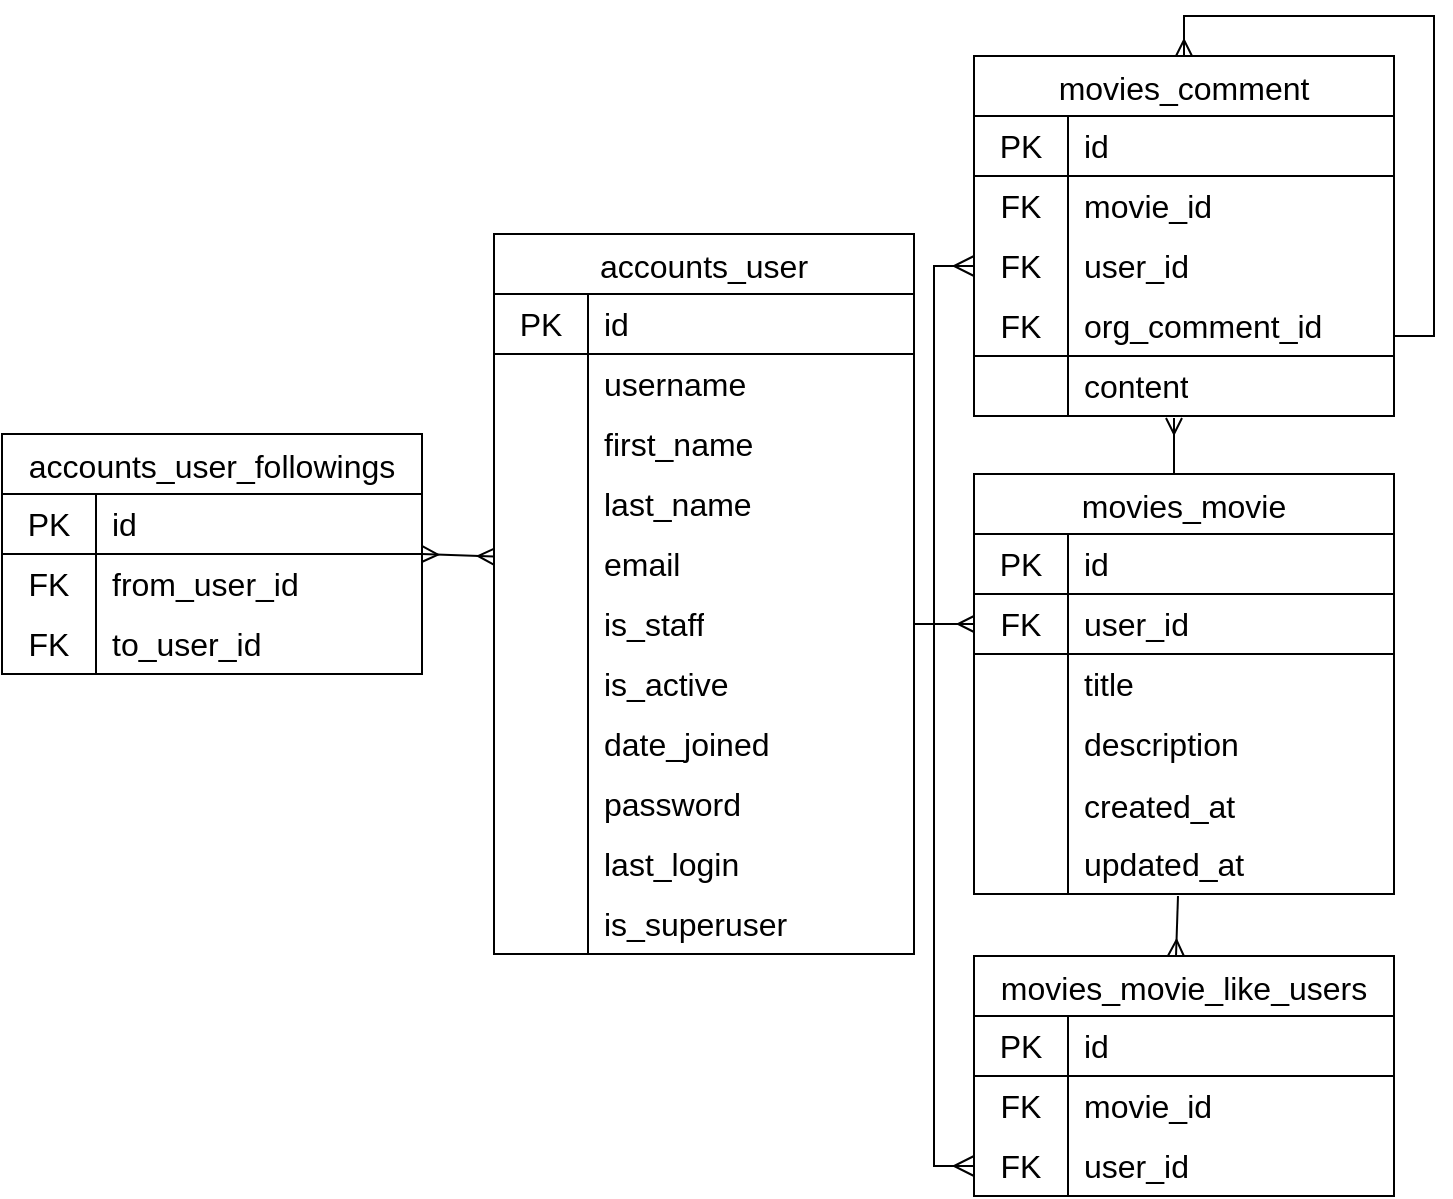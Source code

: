 <mxfile version="22.0.5" type="device">
  <diagram id="C5RBs43oDa-KdzZeNtuy" name="Page-1">
    <mxGraphModel dx="1434" dy="796" grid="1" gridSize="10" guides="1" tooltips="1" connect="1" arrows="1" fold="1" page="1" pageScale="1" pageWidth="827" pageHeight="1169" math="0" shadow="0">
      <root>
        <mxCell id="WIyWlLk6GJQsqaUBKTNV-0" />
        <mxCell id="WIyWlLk6GJQsqaUBKTNV-1" parent="WIyWlLk6GJQsqaUBKTNV-0" />
        <mxCell id="ypS0DAJwfy8Cb56E2C_E-60" value="accounts_user_followings" style="shape=table;startSize=30;container=1;collapsible=0;childLayout=tableLayout;fixedRows=1;rowLines=0;fontStyle=0;strokeColor=default;fontSize=16;" parent="WIyWlLk6GJQsqaUBKTNV-1" vertex="1">
          <mxGeometry x="14" y="260" width="210" height="120" as="geometry" />
        </mxCell>
        <mxCell id="ypS0DAJwfy8Cb56E2C_E-61" value="" style="shape=tableRow;horizontal=0;startSize=0;swimlaneHead=0;swimlaneBody=0;top=0;left=0;bottom=0;right=0;collapsible=0;dropTarget=0;fillColor=none;points=[[0,0.5],[1,0.5]];portConstraint=eastwest;strokeColor=default;fontSize=16;perimeterSpacing=1;" parent="ypS0DAJwfy8Cb56E2C_E-60" vertex="1">
          <mxGeometry y="30" width="210" height="30" as="geometry" />
        </mxCell>
        <mxCell id="ypS0DAJwfy8Cb56E2C_E-62" value="PK" style="shape=partialRectangle;html=1;whiteSpace=wrap;connectable=0;fillColor=none;top=0;left=0;bottom=1;right=0;overflow=hidden;pointerEvents=1;strokeColor=inherit;fontSize=16;" parent="ypS0DAJwfy8Cb56E2C_E-61" vertex="1">
          <mxGeometry width="47" height="30" as="geometry">
            <mxRectangle width="47" height="30" as="alternateBounds" />
          </mxGeometry>
        </mxCell>
        <mxCell id="ypS0DAJwfy8Cb56E2C_E-63" value="id" style="shape=partialRectangle;html=1;whiteSpace=wrap;connectable=0;fillColor=none;top=0;left=0;bottom=1;right=0;align=left;spacingLeft=6;overflow=hidden;strokeColor=inherit;fontSize=16;" parent="ypS0DAJwfy8Cb56E2C_E-61" vertex="1">
          <mxGeometry x="47" width="163" height="30" as="geometry">
            <mxRectangle width="163" height="30" as="alternateBounds" />
          </mxGeometry>
        </mxCell>
        <mxCell id="ypS0DAJwfy8Cb56E2C_E-64" value="" style="shape=tableRow;horizontal=0;startSize=0;swimlaneHead=0;swimlaneBody=0;top=0;left=0;bottom=0;right=0;collapsible=0;dropTarget=0;fillColor=none;points=[[0,0.5],[1,0.5]];portConstraint=eastwest;strokeColor=inherit;fontSize=16;" parent="ypS0DAJwfy8Cb56E2C_E-60" vertex="1">
          <mxGeometry y="60" width="210" height="30" as="geometry" />
        </mxCell>
        <mxCell id="ypS0DAJwfy8Cb56E2C_E-65" value="FK" style="shape=partialRectangle;html=1;whiteSpace=wrap;connectable=0;fillColor=none;top=0;left=0;bottom=0;right=0;overflow=hidden;strokeColor=inherit;fontSize=16;" parent="ypS0DAJwfy8Cb56E2C_E-64" vertex="1">
          <mxGeometry width="47" height="30" as="geometry">
            <mxRectangle width="47" height="30" as="alternateBounds" />
          </mxGeometry>
        </mxCell>
        <mxCell id="ypS0DAJwfy8Cb56E2C_E-66" value="from_user_id" style="shape=partialRectangle;html=1;whiteSpace=wrap;connectable=0;fillColor=none;top=0;left=0;bottom=0;right=0;align=left;spacingLeft=6;overflow=hidden;strokeColor=inherit;fontSize=16;" parent="ypS0DAJwfy8Cb56E2C_E-64" vertex="1">
          <mxGeometry x="47" width="163" height="30" as="geometry">
            <mxRectangle width="163" height="30" as="alternateBounds" />
          </mxGeometry>
        </mxCell>
        <mxCell id="ypS0DAJwfy8Cb56E2C_E-67" value="" style="shape=tableRow;horizontal=0;startSize=0;swimlaneHead=0;swimlaneBody=0;top=0;left=0;bottom=0;right=0;collapsible=0;dropTarget=0;fillColor=none;points=[[0,0.5],[1,0.5]];portConstraint=eastwest;strokeColor=inherit;fontSize=16;" parent="ypS0DAJwfy8Cb56E2C_E-60" vertex="1">
          <mxGeometry y="90" width="210" height="30" as="geometry" />
        </mxCell>
        <mxCell id="ypS0DAJwfy8Cb56E2C_E-68" value="FK" style="shape=partialRectangle;html=1;whiteSpace=wrap;connectable=0;fillColor=none;top=0;left=0;bottom=0;right=0;overflow=hidden;strokeColor=inherit;fontSize=16;" parent="ypS0DAJwfy8Cb56E2C_E-67" vertex="1">
          <mxGeometry width="47" height="30" as="geometry">
            <mxRectangle width="47" height="30" as="alternateBounds" />
          </mxGeometry>
        </mxCell>
        <mxCell id="ypS0DAJwfy8Cb56E2C_E-69" value="to_user_id" style="shape=partialRectangle;html=1;whiteSpace=wrap;connectable=0;fillColor=none;top=0;left=0;bottom=0;right=0;align=left;spacingLeft=6;overflow=hidden;strokeColor=inherit;fontSize=16;" parent="ypS0DAJwfy8Cb56E2C_E-67" vertex="1">
          <mxGeometry x="47" width="163" height="30" as="geometry">
            <mxRectangle width="163" height="30" as="alternateBounds" />
          </mxGeometry>
        </mxCell>
        <mxCell id="ypS0DAJwfy8Cb56E2C_E-207" value="movies_movie_like_users" style="shape=table;startSize=30;container=1;collapsible=0;childLayout=tableLayout;fixedRows=1;rowLines=0;fontStyle=0;strokeColor=default;fontSize=16;" parent="WIyWlLk6GJQsqaUBKTNV-1" vertex="1">
          <mxGeometry x="500" y="521" width="210" height="120" as="geometry" />
        </mxCell>
        <mxCell id="ypS0DAJwfy8Cb56E2C_E-208" value="" style="shape=tableRow;horizontal=0;startSize=0;swimlaneHead=0;swimlaneBody=0;top=0;left=0;bottom=0;right=0;collapsible=0;dropTarget=0;fillColor=none;points=[[0,0.5],[1,0.5]];portConstraint=eastwest;strokeColor=default;fontSize=16;perimeterSpacing=1;" parent="ypS0DAJwfy8Cb56E2C_E-207" vertex="1">
          <mxGeometry y="30" width="210" height="30" as="geometry" />
        </mxCell>
        <mxCell id="ypS0DAJwfy8Cb56E2C_E-209" value="PK" style="shape=partialRectangle;html=1;whiteSpace=wrap;connectable=0;fillColor=none;top=0;left=0;bottom=1;right=0;overflow=hidden;pointerEvents=1;strokeColor=inherit;fontSize=16;" parent="ypS0DAJwfy8Cb56E2C_E-208" vertex="1">
          <mxGeometry width="47" height="30" as="geometry">
            <mxRectangle width="47" height="30" as="alternateBounds" />
          </mxGeometry>
        </mxCell>
        <mxCell id="ypS0DAJwfy8Cb56E2C_E-210" value="id" style="shape=partialRectangle;html=1;whiteSpace=wrap;connectable=0;fillColor=none;top=0;left=0;bottom=1;right=0;align=left;spacingLeft=6;overflow=hidden;strokeColor=inherit;fontSize=16;" parent="ypS0DAJwfy8Cb56E2C_E-208" vertex="1">
          <mxGeometry x="47" width="163" height="30" as="geometry">
            <mxRectangle width="163" height="30" as="alternateBounds" />
          </mxGeometry>
        </mxCell>
        <mxCell id="ypS0DAJwfy8Cb56E2C_E-211" value="" style="shape=tableRow;horizontal=0;startSize=0;swimlaneHead=0;swimlaneBody=0;top=0;left=0;bottom=0;right=0;collapsible=0;dropTarget=0;fillColor=none;points=[[0,0.5],[1,0.5]];portConstraint=eastwest;strokeColor=inherit;fontSize=16;" parent="ypS0DAJwfy8Cb56E2C_E-207" vertex="1">
          <mxGeometry y="60" width="210" height="30" as="geometry" />
        </mxCell>
        <mxCell id="ypS0DAJwfy8Cb56E2C_E-212" value="FK" style="shape=partialRectangle;html=1;whiteSpace=wrap;connectable=0;fillColor=none;top=0;left=0;bottom=0;right=0;overflow=hidden;strokeColor=inherit;fontSize=16;" parent="ypS0DAJwfy8Cb56E2C_E-211" vertex="1">
          <mxGeometry width="47" height="30" as="geometry">
            <mxRectangle width="47" height="30" as="alternateBounds" />
          </mxGeometry>
        </mxCell>
        <mxCell id="ypS0DAJwfy8Cb56E2C_E-213" value="movie_id" style="shape=partialRectangle;html=1;whiteSpace=wrap;connectable=0;fillColor=none;top=0;left=0;bottom=0;right=0;align=left;spacingLeft=6;overflow=hidden;strokeColor=inherit;fontSize=16;" parent="ypS0DAJwfy8Cb56E2C_E-211" vertex="1">
          <mxGeometry x="47" width="163" height="30" as="geometry">
            <mxRectangle width="163" height="30" as="alternateBounds" />
          </mxGeometry>
        </mxCell>
        <mxCell id="ypS0DAJwfy8Cb56E2C_E-214" value="" style="shape=tableRow;horizontal=0;startSize=0;swimlaneHead=0;swimlaneBody=0;top=0;left=0;bottom=0;right=0;collapsible=0;dropTarget=0;fillColor=none;points=[[0,0.5],[1,0.5]];portConstraint=eastwest;strokeColor=inherit;fontSize=16;" parent="ypS0DAJwfy8Cb56E2C_E-207" vertex="1">
          <mxGeometry y="90" width="210" height="30" as="geometry" />
        </mxCell>
        <mxCell id="ypS0DAJwfy8Cb56E2C_E-215" value="FK" style="shape=partialRectangle;html=1;whiteSpace=wrap;connectable=0;fillColor=none;top=0;left=0;bottom=0;right=0;overflow=hidden;strokeColor=inherit;fontSize=16;" parent="ypS0DAJwfy8Cb56E2C_E-214" vertex="1">
          <mxGeometry width="47" height="30" as="geometry">
            <mxRectangle width="47" height="30" as="alternateBounds" />
          </mxGeometry>
        </mxCell>
        <mxCell id="ypS0DAJwfy8Cb56E2C_E-216" value="user_id" style="shape=partialRectangle;html=1;whiteSpace=wrap;connectable=0;fillColor=none;top=0;left=0;bottom=0;right=0;align=left;spacingLeft=6;overflow=hidden;strokeColor=inherit;fontSize=16;" parent="ypS0DAJwfy8Cb56E2C_E-214" vertex="1">
          <mxGeometry x="47" width="163" height="30" as="geometry">
            <mxRectangle width="163" height="30" as="alternateBounds" />
          </mxGeometry>
        </mxCell>
        <mxCell id="ypS0DAJwfy8Cb56E2C_E-223" value="" style="endArrow=ERmany;startArrow=ERmany;html=1;rounded=0;startFill=0;endFill=0;" parent="WIyWlLk6GJQsqaUBKTNV-1" target="ypS0DAJwfy8Cb56E2C_E-112" edge="1">
          <mxGeometry width="50" height="50" relative="1" as="geometry">
            <mxPoint x="224" y="320" as="sourcePoint" />
            <mxPoint x="274" y="270" as="targetPoint" />
          </mxGeometry>
        </mxCell>
        <mxCell id="ypS0DAJwfy8Cb56E2C_E-224" value="" style="endArrow=none;startArrow=ERmany;html=1;rounded=0;exitX=0.5;exitY=0;exitDx=0;exitDy=0;startFill=0;endFill=0;" parent="WIyWlLk6GJQsqaUBKTNV-1" edge="1">
          <mxGeometry width="50" height="50" relative="1" as="geometry">
            <mxPoint x="601" y="521" as="sourcePoint" />
            <mxPoint x="602" y="491" as="targetPoint" />
          </mxGeometry>
        </mxCell>
        <mxCell id="ypS0DAJwfy8Cb56E2C_E-226" value="" style="endArrow=ERmany;startArrow=none;html=1;rounded=0;entryX=0;entryY=0.5;entryDx=0;entryDy=0;endFill=0;startFill=0;" parent="WIyWlLk6GJQsqaUBKTNV-1" target="ypS0DAJwfy8Cb56E2C_E-180" edge="1">
          <mxGeometry width="50" height="50" relative="1" as="geometry">
            <mxPoint x="470" y="355" as="sourcePoint" />
            <mxPoint x="410" y="380" as="targetPoint" />
          </mxGeometry>
        </mxCell>
        <mxCell id="ypS0DAJwfy8Cb56E2C_E-232" value="" style="group" parent="WIyWlLk6GJQsqaUBKTNV-1" vertex="1" connectable="0">
          <mxGeometry x="500" y="280" width="220" height="210" as="geometry" />
        </mxCell>
        <mxCell id="ypS0DAJwfy8Cb56E2C_E-176" value="movies_movie" style="shape=table;startSize=30;container=1;collapsible=0;childLayout=tableLayout;fixedRows=1;rowLines=0;fontStyle=0;strokeColor=default;fontSize=16;" parent="ypS0DAJwfy8Cb56E2C_E-232" vertex="1">
          <mxGeometry width="210" height="210" as="geometry" />
        </mxCell>
        <mxCell id="ypS0DAJwfy8Cb56E2C_E-177" value="" style="shape=tableRow;horizontal=0;startSize=0;swimlaneHead=0;swimlaneBody=0;top=0;left=0;bottom=0;right=0;collapsible=0;dropTarget=0;fillColor=none;points=[[0,0.5],[1,0.5]];portConstraint=eastwest;strokeColor=default;fontSize=16;perimeterSpacing=1;" parent="ypS0DAJwfy8Cb56E2C_E-176" vertex="1">
          <mxGeometry y="30" width="210" height="30" as="geometry" />
        </mxCell>
        <mxCell id="ypS0DAJwfy8Cb56E2C_E-178" value="PK" style="shape=partialRectangle;html=1;whiteSpace=wrap;connectable=0;fillColor=none;top=0;left=0;bottom=1;right=0;overflow=hidden;pointerEvents=1;strokeColor=inherit;fontSize=16;" parent="ypS0DAJwfy8Cb56E2C_E-177" vertex="1">
          <mxGeometry width="47" height="30" as="geometry">
            <mxRectangle width="47" height="30" as="alternateBounds" />
          </mxGeometry>
        </mxCell>
        <mxCell id="ypS0DAJwfy8Cb56E2C_E-179" value="id" style="shape=partialRectangle;html=1;whiteSpace=wrap;connectable=0;fillColor=none;top=0;left=0;bottom=1;right=0;align=left;spacingLeft=6;overflow=hidden;strokeColor=inherit;fontSize=16;" parent="ypS0DAJwfy8Cb56E2C_E-177" vertex="1">
          <mxGeometry x="47" width="163" height="30" as="geometry">
            <mxRectangle width="163" height="30" as="alternateBounds" />
          </mxGeometry>
        </mxCell>
        <mxCell id="ypS0DAJwfy8Cb56E2C_E-180" value="" style="shape=tableRow;horizontal=0;startSize=0;swimlaneHead=0;swimlaneBody=0;top=0;left=0;bottom=0;right=0;collapsible=0;dropTarget=0;fillColor=none;points=[[0,0.5],[1,0.5]];portConstraint=eastwest;strokeColor=inherit;fontSize=16;" parent="ypS0DAJwfy8Cb56E2C_E-176" vertex="1">
          <mxGeometry y="60" width="210" height="30" as="geometry" />
        </mxCell>
        <mxCell id="ypS0DAJwfy8Cb56E2C_E-181" value="FK" style="shape=partialRectangle;html=1;whiteSpace=wrap;connectable=0;fillColor=none;top=0;left=0;bottom=1;right=0;overflow=hidden;strokeColor=inherit;fontSize=16;" parent="ypS0DAJwfy8Cb56E2C_E-180" vertex="1">
          <mxGeometry width="47" height="30" as="geometry">
            <mxRectangle width="47" height="30" as="alternateBounds" />
          </mxGeometry>
        </mxCell>
        <mxCell id="ypS0DAJwfy8Cb56E2C_E-182" value="user_id" style="shape=partialRectangle;html=1;whiteSpace=wrap;connectable=0;fillColor=none;top=0;left=0;bottom=1;right=0;align=left;spacingLeft=6;overflow=hidden;strokeColor=inherit;fontSize=16;" parent="ypS0DAJwfy8Cb56E2C_E-180" vertex="1">
          <mxGeometry x="47" width="163" height="30" as="geometry">
            <mxRectangle width="163" height="30" as="alternateBounds" />
          </mxGeometry>
        </mxCell>
        <mxCell id="ypS0DAJwfy8Cb56E2C_E-183" value="" style="shape=tableRow;horizontal=0;startSize=0;swimlaneHead=0;swimlaneBody=0;top=0;left=0;bottom=0;right=0;collapsible=0;dropTarget=0;fillColor=none;points=[[0,0.5],[1,0.5]];portConstraint=eastwest;strokeColor=inherit;fontSize=16;" parent="ypS0DAJwfy8Cb56E2C_E-176" vertex="1">
          <mxGeometry y="90" width="210" height="30" as="geometry" />
        </mxCell>
        <mxCell id="ypS0DAJwfy8Cb56E2C_E-184" value="" style="shape=partialRectangle;html=1;whiteSpace=wrap;connectable=0;fillColor=none;top=0;left=0;bottom=0;right=0;overflow=hidden;strokeColor=inherit;fontSize=16;" parent="ypS0DAJwfy8Cb56E2C_E-183" vertex="1">
          <mxGeometry width="47" height="30" as="geometry">
            <mxRectangle width="47" height="30" as="alternateBounds" />
          </mxGeometry>
        </mxCell>
        <mxCell id="ypS0DAJwfy8Cb56E2C_E-185" value="title" style="shape=partialRectangle;html=1;whiteSpace=wrap;connectable=0;fillColor=none;top=0;left=0;bottom=0;right=0;align=left;spacingLeft=6;overflow=hidden;strokeColor=inherit;fontSize=16;" parent="ypS0DAJwfy8Cb56E2C_E-183" vertex="1">
          <mxGeometry x="47" width="163" height="30" as="geometry">
            <mxRectangle width="163" height="30" as="alternateBounds" />
          </mxGeometry>
        </mxCell>
        <mxCell id="ypS0DAJwfy8Cb56E2C_E-204" value="" style="shape=tableRow;horizontal=0;startSize=0;swimlaneHead=0;swimlaneBody=0;top=0;left=0;bottom=0;right=0;collapsible=0;dropTarget=0;fillColor=none;points=[[0,0.5],[1,0.5]];portConstraint=eastwest;strokeColor=inherit;fontSize=16;" parent="ypS0DAJwfy8Cb56E2C_E-232" vertex="1">
          <mxGeometry x="10" y="100" width="210" height="30" as="geometry" />
        </mxCell>
        <mxCell id="ypS0DAJwfy8Cb56E2C_E-206" value="description" style="shape=partialRectangle;html=1;whiteSpace=wrap;connectable=0;fillColor=none;top=0;left=1;bottom=0;right=0;align=left;spacingLeft=6;overflow=hidden;strokeColor=default;fontSize=16;" parent="ypS0DAJwfy8Cb56E2C_E-232" vertex="1">
          <mxGeometry x="47" y="120" width="163" height="30" as="geometry">
            <mxRectangle width="163" height="30" as="alternateBounds" />
          </mxGeometry>
        </mxCell>
        <mxCell id="ypS0DAJwfy8Cb56E2C_E-205" value="" style="shape=partialRectangle;html=1;whiteSpace=wrap;connectable=0;fillColor=none;top=0;left=0;bottom=0;right=0;overflow=hidden;strokeColor=inherit;fontSize=16;" parent="ypS0DAJwfy8Cb56E2C_E-232" vertex="1">
          <mxGeometry y="120" width="47" height="30" as="geometry">
            <mxRectangle width="47" height="30" as="alternateBounds" />
          </mxGeometry>
        </mxCell>
        <mxCell id="ypS0DAJwfy8Cb56E2C_E-227" value="created_at" style="shape=partialRectangle;html=1;whiteSpace=wrap;connectable=0;fillColor=none;top=0;left=1;bottom=0;right=0;align=left;spacingLeft=6;overflow=hidden;strokeColor=default;fontSize=16;" parent="ypS0DAJwfy8Cb56E2C_E-232" vertex="1">
          <mxGeometry x="47" y="151" width="163" height="30" as="geometry">
            <mxRectangle width="163" height="30" as="alternateBounds" />
          </mxGeometry>
        </mxCell>
        <mxCell id="ypS0DAJwfy8Cb56E2C_E-228" value="" style="shape=partialRectangle;html=1;whiteSpace=wrap;connectable=0;fillColor=none;top=0;left=0;bottom=0;right=0;overflow=hidden;strokeColor=inherit;fontSize=16;" parent="ypS0DAJwfy8Cb56E2C_E-232" vertex="1">
          <mxGeometry y="151" width="47" height="30" as="geometry">
            <mxRectangle width="47" height="30" as="alternateBounds" />
          </mxGeometry>
        </mxCell>
        <mxCell id="ypS0DAJwfy8Cb56E2C_E-229" value="updated_at" style="shape=partialRectangle;html=1;whiteSpace=wrap;connectable=0;fillColor=none;top=0;left=1;bottom=0;right=0;align=left;spacingLeft=6;overflow=hidden;strokeColor=default;fontSize=16;" parent="ypS0DAJwfy8Cb56E2C_E-232" vertex="1">
          <mxGeometry x="47" y="180" width="163" height="30" as="geometry">
            <mxRectangle width="163" height="30" as="alternateBounds" />
          </mxGeometry>
        </mxCell>
        <mxCell id="ypS0DAJwfy8Cb56E2C_E-230" value="" style="shape=partialRectangle;html=1;whiteSpace=wrap;connectable=0;fillColor=none;top=0;left=0;bottom=0;right=0;overflow=hidden;strokeColor=inherit;fontSize=16;" parent="ypS0DAJwfy8Cb56E2C_E-232" vertex="1">
          <mxGeometry y="180" width="47" height="30" as="geometry">
            <mxRectangle width="47" height="30" as="alternateBounds" />
          </mxGeometry>
        </mxCell>
        <mxCell id="ypS0DAJwfy8Cb56E2C_E-233" value="" style="group" parent="WIyWlLk6GJQsqaUBKTNV-1" vertex="1" connectable="0">
          <mxGeometry x="500" y="71" width="210" height="180" as="geometry" />
        </mxCell>
        <mxCell id="ypS0DAJwfy8Cb56E2C_E-151" value="movies_comment" style="shape=table;startSize=30;container=1;collapsible=0;childLayout=tableLayout;fixedRows=1;rowLines=0;fontStyle=0;strokeColor=default;fontSize=16;" parent="ypS0DAJwfy8Cb56E2C_E-233" vertex="1">
          <mxGeometry width="210" height="180" as="geometry" />
        </mxCell>
        <mxCell id="ypS0DAJwfy8Cb56E2C_E-152" value="" style="shape=tableRow;horizontal=0;startSize=0;swimlaneHead=0;swimlaneBody=0;top=0;left=0;bottom=0;right=0;collapsible=0;dropTarget=0;fillColor=none;points=[[0,0.5],[1,0.5]];portConstraint=eastwest;strokeColor=default;fontSize=16;perimeterSpacing=1;" parent="ypS0DAJwfy8Cb56E2C_E-151" vertex="1">
          <mxGeometry y="30" width="210" height="30" as="geometry" />
        </mxCell>
        <mxCell id="ypS0DAJwfy8Cb56E2C_E-153" value="PK" style="shape=partialRectangle;html=1;whiteSpace=wrap;connectable=0;fillColor=none;top=0;left=0;bottom=1;right=0;overflow=hidden;pointerEvents=1;strokeColor=inherit;fontSize=16;" parent="ypS0DAJwfy8Cb56E2C_E-152" vertex="1">
          <mxGeometry width="47" height="30" as="geometry">
            <mxRectangle width="47" height="30" as="alternateBounds" />
          </mxGeometry>
        </mxCell>
        <mxCell id="ypS0DAJwfy8Cb56E2C_E-154" value="id" style="shape=partialRectangle;html=1;whiteSpace=wrap;connectable=0;fillColor=none;top=0;left=0;bottom=1;right=0;align=left;spacingLeft=6;overflow=hidden;strokeColor=inherit;fontSize=16;" parent="ypS0DAJwfy8Cb56E2C_E-152" vertex="1">
          <mxGeometry x="47" width="163" height="30" as="geometry">
            <mxRectangle width="163" height="30" as="alternateBounds" />
          </mxGeometry>
        </mxCell>
        <mxCell id="ypS0DAJwfy8Cb56E2C_E-155" value="" style="shape=tableRow;horizontal=0;startSize=0;swimlaneHead=0;swimlaneBody=0;top=0;left=0;bottom=0;right=0;collapsible=0;dropTarget=0;fillColor=none;points=[[0,0.5],[1,0.5]];portConstraint=eastwest;strokeColor=inherit;fontSize=16;" parent="ypS0DAJwfy8Cb56E2C_E-151" vertex="1">
          <mxGeometry y="60" width="210" height="30" as="geometry" />
        </mxCell>
        <mxCell id="ypS0DAJwfy8Cb56E2C_E-156" value="FK" style="shape=partialRectangle;html=1;whiteSpace=wrap;connectable=0;fillColor=none;top=0;left=0;bottom=0;right=0;overflow=hidden;strokeColor=inherit;fontSize=16;" parent="ypS0DAJwfy8Cb56E2C_E-155" vertex="1">
          <mxGeometry width="47" height="30" as="geometry">
            <mxRectangle width="47" height="30" as="alternateBounds" />
          </mxGeometry>
        </mxCell>
        <mxCell id="ypS0DAJwfy8Cb56E2C_E-157" value="movie_id" style="shape=partialRectangle;html=1;whiteSpace=wrap;connectable=0;fillColor=none;top=0;left=0;bottom=0;right=0;align=left;spacingLeft=6;overflow=hidden;strokeColor=inherit;fontSize=16;" parent="ypS0DAJwfy8Cb56E2C_E-155" vertex="1">
          <mxGeometry x="47" width="163" height="30" as="geometry">
            <mxRectangle width="163" height="30" as="alternateBounds" />
          </mxGeometry>
        </mxCell>
        <mxCell id="ypS0DAJwfy8Cb56E2C_E-158" value="" style="shape=tableRow;horizontal=0;startSize=0;swimlaneHead=0;swimlaneBody=0;top=0;left=0;bottom=0;right=0;collapsible=0;dropTarget=0;fillColor=none;points=[[0,0.5],[1,0.5]];portConstraint=eastwest;strokeColor=inherit;fontSize=16;" parent="ypS0DAJwfy8Cb56E2C_E-151" vertex="1">
          <mxGeometry y="90" width="210" height="30" as="geometry" />
        </mxCell>
        <mxCell id="ypS0DAJwfy8Cb56E2C_E-159" value="FK" style="shape=partialRectangle;html=1;whiteSpace=wrap;connectable=0;fillColor=none;top=0;left=0;bottom=0;right=0;overflow=hidden;strokeColor=inherit;fontSize=16;" parent="ypS0DAJwfy8Cb56E2C_E-158" vertex="1">
          <mxGeometry width="47" height="30" as="geometry">
            <mxRectangle width="47" height="30" as="alternateBounds" />
          </mxGeometry>
        </mxCell>
        <mxCell id="ypS0DAJwfy8Cb56E2C_E-160" value="user_id" style="shape=partialRectangle;html=1;whiteSpace=wrap;connectable=0;fillColor=none;top=0;left=0;bottom=0;right=0;align=left;spacingLeft=6;overflow=hidden;strokeColor=inherit;fontSize=16;" parent="ypS0DAJwfy8Cb56E2C_E-158" vertex="1">
          <mxGeometry x="47" width="163" height="30" as="geometry">
            <mxRectangle width="163" height="30" as="alternateBounds" />
          </mxGeometry>
        </mxCell>
        <mxCell id="ypS0DAJwfy8Cb56E2C_E-217" style="edgeStyle=orthogonalEdgeStyle;rounded=0;orthogonalLoop=1;jettySize=auto;html=1;exitX=1;exitY=0.5;exitDx=0;exitDy=0;entryX=0.5;entryY=0;entryDx=0;entryDy=0;endArrow=ERmany;endFill=0;" parent="ypS0DAJwfy8Cb56E2C_E-151" source="ypS0DAJwfy8Cb56E2C_E-158" target="ypS0DAJwfy8Cb56E2C_E-151" edge="1">
          <mxGeometry relative="1" as="geometry">
            <Array as="points">
              <mxPoint x="210" y="140" />
              <mxPoint x="230" y="140" />
              <mxPoint x="230" y="-20" />
              <mxPoint x="105" y="-20" />
            </Array>
          </mxGeometry>
        </mxCell>
        <mxCell id="ypS0DAJwfy8Cb56E2C_E-170" value="FK" style="shape=partialRectangle;html=1;whiteSpace=wrap;connectable=0;fillColor=none;top=0;left=0;bottom=1;right=1;overflow=hidden;strokeColor=inherit;fontSize=16;" parent="ypS0DAJwfy8Cb56E2C_E-233" vertex="1">
          <mxGeometry y="120" width="47" height="30" as="geometry">
            <mxRectangle width="47" height="30" as="alternateBounds" />
          </mxGeometry>
        </mxCell>
        <mxCell id="ypS0DAJwfy8Cb56E2C_E-171" value="org_comment_id" style="shape=partialRectangle;html=1;whiteSpace=wrap;connectable=0;fillColor=none;top=0;left=1;bottom=1;right=0;align=left;spacingLeft=6;overflow=hidden;strokeColor=default;fontSize=16;" parent="ypS0DAJwfy8Cb56E2C_E-233" vertex="1">
          <mxGeometry x="47" y="120" width="163" height="30" as="geometry">
            <mxRectangle width="163" height="30" as="alternateBounds" />
          </mxGeometry>
        </mxCell>
        <mxCell id="ypS0DAJwfy8Cb56E2C_E-174" value="content" style="shape=partialRectangle;html=1;whiteSpace=wrap;connectable=0;fillColor=none;top=0;left=1;bottom=0;right=0;align=left;spacingLeft=6;overflow=hidden;strokeColor=default;fontSize=16;" parent="ypS0DAJwfy8Cb56E2C_E-233" vertex="1">
          <mxGeometry x="47" y="150" width="163" height="30" as="geometry">
            <mxRectangle width="163" height="30" as="alternateBounds" />
          </mxGeometry>
        </mxCell>
        <mxCell id="ypS0DAJwfy8Cb56E2C_E-175" value="" style="shape=partialRectangle;html=1;whiteSpace=wrap;connectable=0;fillColor=none;top=1;left=0;bottom=0;right=0;overflow=hidden;strokeColor=default;fontSize=16;" parent="ypS0DAJwfy8Cb56E2C_E-233" vertex="1">
          <mxGeometry y="150" width="47" height="30" as="geometry">
            <mxRectangle width="47" height="30" as="alternateBounds" />
          </mxGeometry>
        </mxCell>
        <mxCell id="ypS0DAJwfy8Cb56E2C_E-234" value="" style="group" parent="WIyWlLk6GJQsqaUBKTNV-1" vertex="1" connectable="0">
          <mxGeometry x="260" y="160" width="210" height="360" as="geometry" />
        </mxCell>
        <mxCell id="ypS0DAJwfy8Cb56E2C_E-86" value="accounts_user" style="shape=table;startSize=30;container=1;collapsible=0;childLayout=tableLayout;fixedRows=1;rowLines=0;fontStyle=0;strokeColor=default;fontSize=16;" parent="ypS0DAJwfy8Cb56E2C_E-234" vertex="1">
          <mxGeometry width="210" height="360" as="geometry" />
        </mxCell>
        <mxCell id="ypS0DAJwfy8Cb56E2C_E-87" value="" style="shape=tableRow;horizontal=0;startSize=0;swimlaneHead=0;swimlaneBody=0;top=0;left=0;bottom=0;right=0;collapsible=0;dropTarget=0;fillColor=none;points=[[0,0.5],[1,0.5]];portConstraint=eastwest;strokeColor=default;fontSize=16;perimeterSpacing=1;" parent="ypS0DAJwfy8Cb56E2C_E-86" vertex="1">
          <mxGeometry y="30" width="210" height="30" as="geometry" />
        </mxCell>
        <mxCell id="ypS0DAJwfy8Cb56E2C_E-88" value="PK" style="shape=partialRectangle;html=1;whiteSpace=wrap;connectable=0;fillColor=none;top=0;left=0;bottom=1;right=0;overflow=hidden;pointerEvents=1;strokeColor=inherit;fontSize=16;" parent="ypS0DAJwfy8Cb56E2C_E-87" vertex="1">
          <mxGeometry width="47" height="30" as="geometry">
            <mxRectangle width="47" height="30" as="alternateBounds" />
          </mxGeometry>
        </mxCell>
        <mxCell id="ypS0DAJwfy8Cb56E2C_E-89" value="id" style="shape=partialRectangle;html=1;whiteSpace=wrap;connectable=0;fillColor=none;top=0;left=0;bottom=1;right=0;align=left;spacingLeft=6;overflow=hidden;strokeColor=inherit;fontSize=16;" parent="ypS0DAJwfy8Cb56E2C_E-87" vertex="1">
          <mxGeometry x="47" width="163" height="30" as="geometry">
            <mxRectangle width="163" height="30" as="alternateBounds" />
          </mxGeometry>
        </mxCell>
        <mxCell id="ypS0DAJwfy8Cb56E2C_E-90" value="" style="shape=tableRow;horizontal=0;startSize=0;swimlaneHead=0;swimlaneBody=0;top=0;left=0;bottom=0;right=0;collapsible=0;dropTarget=0;fillColor=none;points=[[0,0.5],[1,0.5]];portConstraint=eastwest;strokeColor=inherit;fontSize=16;" parent="ypS0DAJwfy8Cb56E2C_E-86" vertex="1">
          <mxGeometry y="60" width="210" height="30" as="geometry" />
        </mxCell>
        <mxCell id="ypS0DAJwfy8Cb56E2C_E-91" value="" style="shape=partialRectangle;html=1;whiteSpace=wrap;connectable=0;fillColor=none;top=0;left=0;bottom=0;right=0;overflow=hidden;strokeColor=inherit;fontSize=16;" parent="ypS0DAJwfy8Cb56E2C_E-90" vertex="1">
          <mxGeometry width="47" height="30" as="geometry">
            <mxRectangle width="47" height="30" as="alternateBounds" />
          </mxGeometry>
        </mxCell>
        <mxCell id="ypS0DAJwfy8Cb56E2C_E-92" value="username" style="shape=partialRectangle;html=1;whiteSpace=wrap;connectable=0;fillColor=none;top=0;left=0;bottom=0;right=0;align=left;spacingLeft=6;overflow=hidden;strokeColor=inherit;fontSize=16;" parent="ypS0DAJwfy8Cb56E2C_E-90" vertex="1">
          <mxGeometry x="47" width="163" height="30" as="geometry">
            <mxRectangle width="163" height="30" as="alternateBounds" />
          </mxGeometry>
        </mxCell>
        <mxCell id="ypS0DAJwfy8Cb56E2C_E-93" value="" style="shape=tableRow;horizontal=0;startSize=0;swimlaneHead=0;swimlaneBody=0;top=0;left=0;bottom=0;right=0;collapsible=0;dropTarget=0;fillColor=none;points=[[0,0.5],[1,0.5]];portConstraint=eastwest;strokeColor=inherit;fontSize=16;" parent="ypS0DAJwfy8Cb56E2C_E-86" vertex="1">
          <mxGeometry y="90" width="210" height="30" as="geometry" />
        </mxCell>
        <mxCell id="ypS0DAJwfy8Cb56E2C_E-94" value="" style="shape=partialRectangle;html=1;whiteSpace=wrap;connectable=0;fillColor=none;top=0;left=0;bottom=0;right=0;overflow=hidden;strokeColor=inherit;fontSize=16;" parent="ypS0DAJwfy8Cb56E2C_E-93" vertex="1">
          <mxGeometry width="47" height="30" as="geometry">
            <mxRectangle width="47" height="30" as="alternateBounds" />
          </mxGeometry>
        </mxCell>
        <mxCell id="ypS0DAJwfy8Cb56E2C_E-95" value="first_name" style="shape=partialRectangle;html=1;whiteSpace=wrap;connectable=0;fillColor=none;top=0;left=0;bottom=0;right=0;align=left;spacingLeft=6;overflow=hidden;strokeColor=inherit;fontSize=16;" parent="ypS0DAJwfy8Cb56E2C_E-93" vertex="1">
          <mxGeometry x="47" width="163" height="30" as="geometry">
            <mxRectangle width="163" height="30" as="alternateBounds" />
          </mxGeometry>
        </mxCell>
        <mxCell id="ypS0DAJwfy8Cb56E2C_E-103" value="" style="shape=tableRow;horizontal=0;startSize=0;swimlaneHead=0;swimlaneBody=0;top=0;left=0;bottom=0;right=0;collapsible=0;dropTarget=0;fillColor=none;points=[[0,0.5],[1,0.5]];portConstraint=eastwest;strokeColor=inherit;fontSize=16;" parent="ypS0DAJwfy8Cb56E2C_E-234" vertex="1">
          <mxGeometry y="120" width="210" height="30" as="geometry" />
        </mxCell>
        <mxCell id="ypS0DAJwfy8Cb56E2C_E-104" value="" style="shape=partialRectangle;html=1;whiteSpace=wrap;connectable=0;fillColor=none;top=0;left=0;bottom=0;right=0;overflow=hidden;strokeColor=inherit;fontSize=16;" parent="ypS0DAJwfy8Cb56E2C_E-103" vertex="1">
          <mxGeometry width="47" height="30" as="geometry">
            <mxRectangle width="47" height="30" as="alternateBounds" />
          </mxGeometry>
        </mxCell>
        <mxCell id="ypS0DAJwfy8Cb56E2C_E-105" value="last_name" style="shape=partialRectangle;html=1;whiteSpace=wrap;connectable=0;fillColor=none;top=0;left=1;bottom=0;right=0;align=left;spacingLeft=6;overflow=hidden;strokeColor=default;fontSize=16;" parent="ypS0DAJwfy8Cb56E2C_E-103" vertex="1">
          <mxGeometry x="47" width="163" height="30" as="geometry">
            <mxRectangle width="163" height="30" as="alternateBounds" />
          </mxGeometry>
        </mxCell>
        <mxCell id="ypS0DAJwfy8Cb56E2C_E-112" value="" style="shape=tableRow;horizontal=0;startSize=0;swimlaneHead=0;swimlaneBody=0;top=0;left=0;bottom=0;right=0;collapsible=0;dropTarget=0;fillColor=none;points=[[0,0.5],[1,0.5]];portConstraint=eastwest;strokeColor=inherit;fontSize=16;" parent="ypS0DAJwfy8Cb56E2C_E-234" vertex="1">
          <mxGeometry y="150" width="210" height="30" as="geometry" />
        </mxCell>
        <mxCell id="ypS0DAJwfy8Cb56E2C_E-113" value="" style="shape=partialRectangle;html=1;whiteSpace=wrap;connectable=0;fillColor=none;top=0;left=0;bottom=0;right=0;overflow=hidden;strokeColor=inherit;fontSize=16;" parent="ypS0DAJwfy8Cb56E2C_E-112" vertex="1">
          <mxGeometry width="47" height="30" as="geometry">
            <mxRectangle width="47" height="30" as="alternateBounds" />
          </mxGeometry>
        </mxCell>
        <mxCell id="ypS0DAJwfy8Cb56E2C_E-114" value="email" style="shape=partialRectangle;html=1;whiteSpace=wrap;connectable=0;fillColor=none;top=0;left=1;bottom=0;right=0;align=left;spacingLeft=6;overflow=hidden;strokeColor=default;fontSize=16;" parent="ypS0DAJwfy8Cb56E2C_E-112" vertex="1">
          <mxGeometry x="47" width="163" height="30" as="geometry">
            <mxRectangle width="163" height="30" as="alternateBounds" />
          </mxGeometry>
        </mxCell>
        <mxCell id="ypS0DAJwfy8Cb56E2C_E-127" value="is_staff" style="shape=partialRectangle;html=1;whiteSpace=wrap;connectable=0;fillColor=none;top=0;left=1;bottom=0;right=0;align=left;spacingLeft=6;overflow=hidden;strokeColor=default;fontSize=16;" parent="ypS0DAJwfy8Cb56E2C_E-234" vertex="1">
          <mxGeometry x="47" y="180" width="163" height="30" as="geometry">
            <mxRectangle width="163" height="30" as="alternateBounds" />
          </mxGeometry>
        </mxCell>
        <mxCell id="ypS0DAJwfy8Cb56E2C_E-128" value="" style="shape=partialRectangle;html=1;whiteSpace=wrap;connectable=0;fillColor=none;top=0;left=0;bottom=0;right=0;overflow=hidden;strokeColor=inherit;fontSize=16;" parent="ypS0DAJwfy8Cb56E2C_E-234" vertex="1">
          <mxGeometry y="180" width="47" height="30" as="geometry">
            <mxRectangle width="47" height="30" as="alternateBounds" />
          </mxGeometry>
        </mxCell>
        <mxCell id="ypS0DAJwfy8Cb56E2C_E-129" value="is_active" style="shape=partialRectangle;html=1;whiteSpace=wrap;connectable=0;fillColor=none;top=0;left=1;bottom=0;right=0;align=left;spacingLeft=6;overflow=hidden;strokeColor=default;fontSize=16;" parent="ypS0DAJwfy8Cb56E2C_E-234" vertex="1">
          <mxGeometry x="47" y="210" width="163" height="30" as="geometry">
            <mxRectangle width="163" height="30" as="alternateBounds" />
          </mxGeometry>
        </mxCell>
        <mxCell id="ypS0DAJwfy8Cb56E2C_E-130" value="" style="shape=partialRectangle;html=1;whiteSpace=wrap;connectable=0;fillColor=none;top=0;left=0;bottom=0;right=0;overflow=hidden;strokeColor=inherit;fontSize=16;" parent="ypS0DAJwfy8Cb56E2C_E-234" vertex="1">
          <mxGeometry y="210" width="47" height="30" as="geometry">
            <mxRectangle width="47" height="30" as="alternateBounds" />
          </mxGeometry>
        </mxCell>
        <mxCell id="ypS0DAJwfy8Cb56E2C_E-131" value="" style="shape=partialRectangle;html=1;whiteSpace=wrap;connectable=0;fillColor=none;top=0;left=0;bottom=0;right=0;overflow=hidden;strokeColor=inherit;fontSize=16;" parent="ypS0DAJwfy8Cb56E2C_E-234" vertex="1">
          <mxGeometry y="240" width="47" height="30" as="geometry">
            <mxRectangle width="47" height="30" as="alternateBounds" />
          </mxGeometry>
        </mxCell>
        <mxCell id="ypS0DAJwfy8Cb56E2C_E-132" value="date_joined" style="shape=partialRectangle;html=1;whiteSpace=wrap;connectable=0;fillColor=none;top=0;left=1;bottom=0;right=0;align=left;spacingLeft=6;overflow=hidden;strokeColor=default;fontSize=16;" parent="ypS0DAJwfy8Cb56E2C_E-234" vertex="1">
          <mxGeometry x="47" y="240" width="163" height="30" as="geometry">
            <mxRectangle width="163" height="30" as="alternateBounds" />
          </mxGeometry>
        </mxCell>
        <mxCell id="ypS0DAJwfy8Cb56E2C_E-133" value="password" style="shape=partialRectangle;html=1;whiteSpace=wrap;connectable=0;fillColor=none;top=0;left=1;bottom=0;right=0;align=left;spacingLeft=6;overflow=hidden;strokeColor=default;fontSize=16;" parent="ypS0DAJwfy8Cb56E2C_E-234" vertex="1">
          <mxGeometry x="47" y="270" width="163" height="30" as="geometry">
            <mxRectangle width="163" height="30" as="alternateBounds" />
          </mxGeometry>
        </mxCell>
        <mxCell id="ypS0DAJwfy8Cb56E2C_E-134" value="" style="shape=partialRectangle;html=1;whiteSpace=wrap;connectable=0;fillColor=none;top=0;left=0;bottom=0;right=0;overflow=hidden;strokeColor=inherit;fontSize=16;" parent="ypS0DAJwfy8Cb56E2C_E-234" vertex="1">
          <mxGeometry y="270" width="47" height="30" as="geometry">
            <mxRectangle width="47" height="30" as="alternateBounds" />
          </mxGeometry>
        </mxCell>
        <mxCell id="ypS0DAJwfy8Cb56E2C_E-137" value="last_login" style="shape=partialRectangle;html=1;whiteSpace=wrap;connectable=0;fillColor=none;top=0;left=1;bottom=0;right=0;align=left;spacingLeft=6;overflow=hidden;strokeColor=default;fontSize=16;" parent="ypS0DAJwfy8Cb56E2C_E-234" vertex="1">
          <mxGeometry x="47" y="300" width="163" height="30" as="geometry">
            <mxRectangle width="163" height="30" as="alternateBounds" />
          </mxGeometry>
        </mxCell>
        <mxCell id="ypS0DAJwfy8Cb56E2C_E-138" value="" style="shape=partialRectangle;html=1;whiteSpace=wrap;connectable=0;fillColor=none;top=0;left=0;bottom=0;right=0;overflow=hidden;strokeColor=inherit;fontSize=16;" parent="ypS0DAJwfy8Cb56E2C_E-234" vertex="1">
          <mxGeometry y="300" width="47" height="30" as="geometry">
            <mxRectangle width="47" height="30" as="alternateBounds" />
          </mxGeometry>
        </mxCell>
        <mxCell id="ypS0DAJwfy8Cb56E2C_E-139" value="" style="shape=partialRectangle;html=1;whiteSpace=wrap;connectable=0;fillColor=none;top=0;left=0;bottom=0;right=0;overflow=hidden;strokeColor=inherit;fontSize=16;" parent="ypS0DAJwfy8Cb56E2C_E-234" vertex="1">
          <mxGeometry y="330" width="47" height="30" as="geometry">
            <mxRectangle width="47" height="30" as="alternateBounds" />
          </mxGeometry>
        </mxCell>
        <mxCell id="ypS0DAJwfy8Cb56E2C_E-140" value="is_superuser" style="shape=partialRectangle;html=1;whiteSpace=wrap;connectable=0;fillColor=none;top=0;left=1;bottom=0;right=0;align=left;spacingLeft=6;overflow=hidden;strokeColor=default;fontSize=16;" parent="ypS0DAJwfy8Cb56E2C_E-234" vertex="1">
          <mxGeometry x="47" y="330" width="163" height="30" as="geometry">
            <mxRectangle width="163" height="30" as="alternateBounds" />
          </mxGeometry>
        </mxCell>
        <mxCell id="ypS0DAJwfy8Cb56E2C_E-235" value="" style="endArrow=ERmany;html=1;rounded=0;endFill=0;" parent="WIyWlLk6GJQsqaUBKTNV-1" edge="1">
          <mxGeometry width="50" height="50" relative="1" as="geometry">
            <mxPoint x="600" y="280" as="sourcePoint" />
            <mxPoint x="600" y="252" as="targetPoint" />
          </mxGeometry>
        </mxCell>
        <mxCell id="ypS0DAJwfy8Cb56E2C_E-239" value="" style="edgeStyle=elbowEdgeStyle;elbow=horizontal;endArrow=ERmany;html=1;curved=0;rounded=0;endSize=8;startSize=8;entryX=0;entryY=0.5;entryDx=0;entryDy=0;exitX=0;exitY=0.5;exitDx=0;exitDy=0;startArrow=ERmany;startFill=0;endFill=0;" parent="WIyWlLk6GJQsqaUBKTNV-1" source="ypS0DAJwfy8Cb56E2C_E-214" target="ypS0DAJwfy8Cb56E2C_E-158" edge="1">
          <mxGeometry width="50" height="50" relative="1" as="geometry">
            <mxPoint x="460" y="580" as="sourcePoint" />
            <mxPoint x="400" y="390" as="targetPoint" />
            <Array as="points">
              <mxPoint x="480" y="380" />
            </Array>
          </mxGeometry>
        </mxCell>
      </root>
    </mxGraphModel>
  </diagram>
</mxfile>
